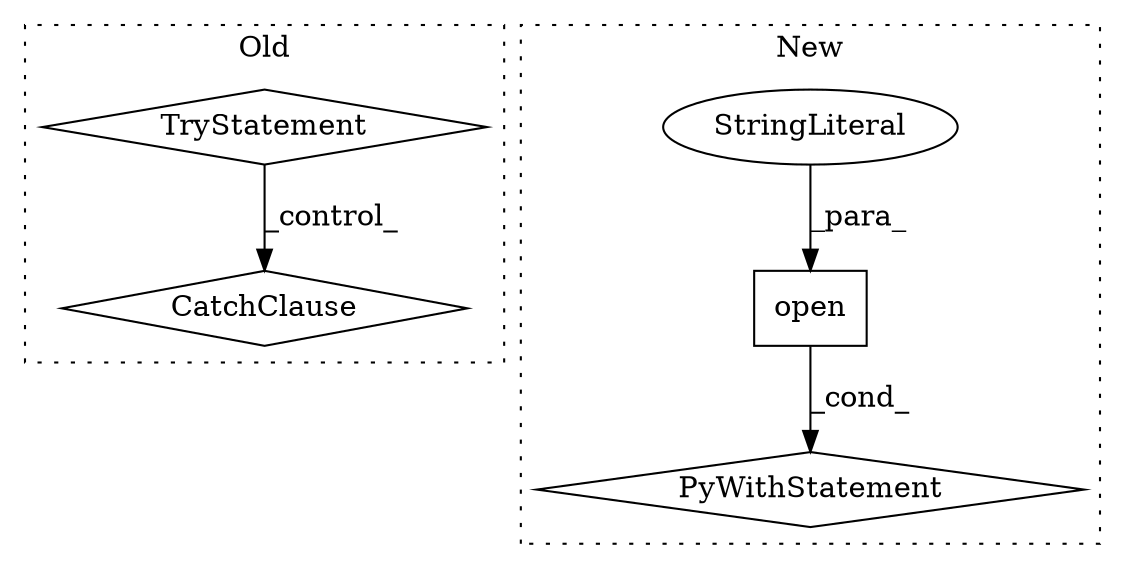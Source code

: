digraph G {
subgraph cluster0 {
1 [label="TryStatement" a="54" s="1871" l="4" shape="diamond"];
3 [label="CatchClause" a="12" s="1922,1953" l="11,2" shape="diamond"];
label = "Old";
style="dotted";
}
subgraph cluster1 {
2 [label="open" a="32" s="2094,2167" l="5,1" shape="box"];
4 [label="StringLiteral" a="45" s="2164" l="3" shape="ellipse"];
5 [label="PyWithStatement" a="104" s="2084,2168" l="10,2" shape="diamond"];
label = "New";
style="dotted";
}
1 -> 3 [label="_control_"];
2 -> 5 [label="_cond_"];
4 -> 2 [label="_para_"];
}